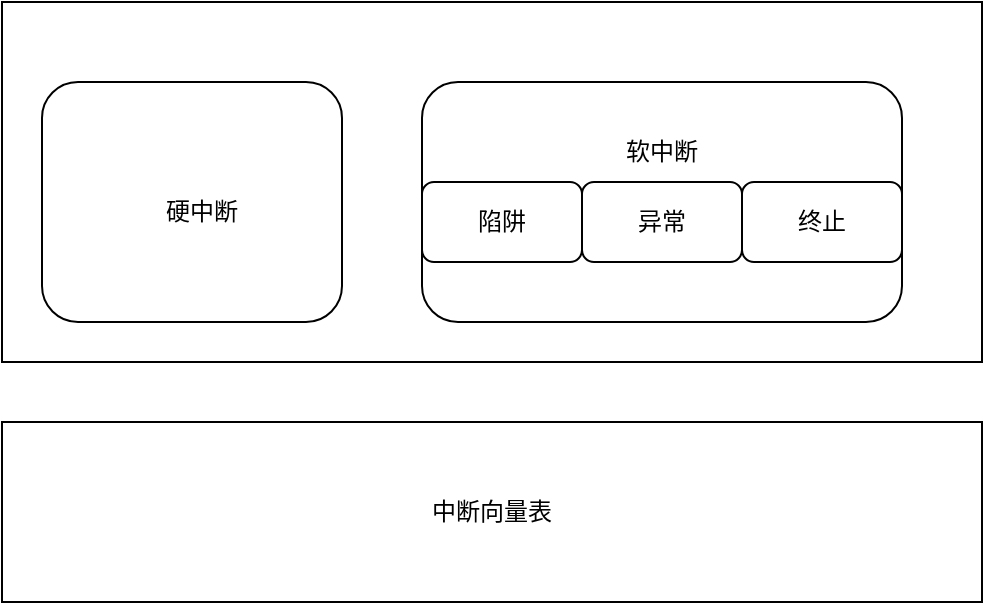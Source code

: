 <mxfile version="20.7.4" type="github">
  <diagram id="QNhpbah0OhO-cmrIjycI" name="第 1 页">
    <mxGraphModel dx="1562" dy="846" grid="1" gridSize="10" guides="1" tooltips="1" connect="1" arrows="1" fold="1" page="1" pageScale="1" pageWidth="827" pageHeight="1169" math="0" shadow="0">
      <root>
        <mxCell id="0" />
        <mxCell id="1" parent="0" />
        <mxCell id="9fZqXvmD5VqbFL3OZOzl-1" value="" style="rounded=0;whiteSpace=wrap;html=1;" vertex="1" parent="1">
          <mxGeometry x="250" y="210" width="490" height="180" as="geometry" />
        </mxCell>
        <mxCell id="9fZqXvmD5VqbFL3OZOzl-4" value="" style="rounded=1;whiteSpace=wrap;html=1;" vertex="1" parent="1">
          <mxGeometry x="270" y="250" width="150" height="120" as="geometry" />
        </mxCell>
        <mxCell id="9fZqXvmD5VqbFL3OZOzl-5" value="" style="rounded=1;whiteSpace=wrap;html=1;" vertex="1" parent="1">
          <mxGeometry x="460" y="250" width="240" height="120" as="geometry" />
        </mxCell>
        <mxCell id="9fZqXvmD5VqbFL3OZOzl-6" value="硬中断" style="text;html=1;strokeColor=none;fillColor=none;align=center;verticalAlign=middle;whiteSpace=wrap;rounded=0;" vertex="1" parent="1">
          <mxGeometry x="320" y="300" width="60" height="30" as="geometry" />
        </mxCell>
        <mxCell id="9fZqXvmD5VqbFL3OZOzl-7" value="软中断" style="text;html=1;strokeColor=none;fillColor=none;align=center;verticalAlign=middle;whiteSpace=wrap;rounded=0;" vertex="1" parent="1">
          <mxGeometry x="550" y="270" width="60" height="30" as="geometry" />
        </mxCell>
        <mxCell id="9fZqXvmD5VqbFL3OZOzl-9" value="陷阱" style="rounded=1;whiteSpace=wrap;html=1;" vertex="1" parent="1">
          <mxGeometry x="460" y="300" width="80" height="40" as="geometry" />
        </mxCell>
        <mxCell id="9fZqXvmD5VqbFL3OZOzl-11" value="异常" style="rounded=1;whiteSpace=wrap;html=1;" vertex="1" parent="1">
          <mxGeometry x="540" y="300" width="80" height="40" as="geometry" />
        </mxCell>
        <mxCell id="9fZqXvmD5VqbFL3OZOzl-12" value="终止" style="rounded=1;whiteSpace=wrap;html=1;" vertex="1" parent="1">
          <mxGeometry x="620" y="300" width="80" height="40" as="geometry" />
        </mxCell>
        <mxCell id="9fZqXvmD5VqbFL3OZOzl-13" value="中断向量表" style="rounded=0;whiteSpace=wrap;html=1;" vertex="1" parent="1">
          <mxGeometry x="250" y="420" width="490" height="90" as="geometry" />
        </mxCell>
      </root>
    </mxGraphModel>
  </diagram>
</mxfile>
